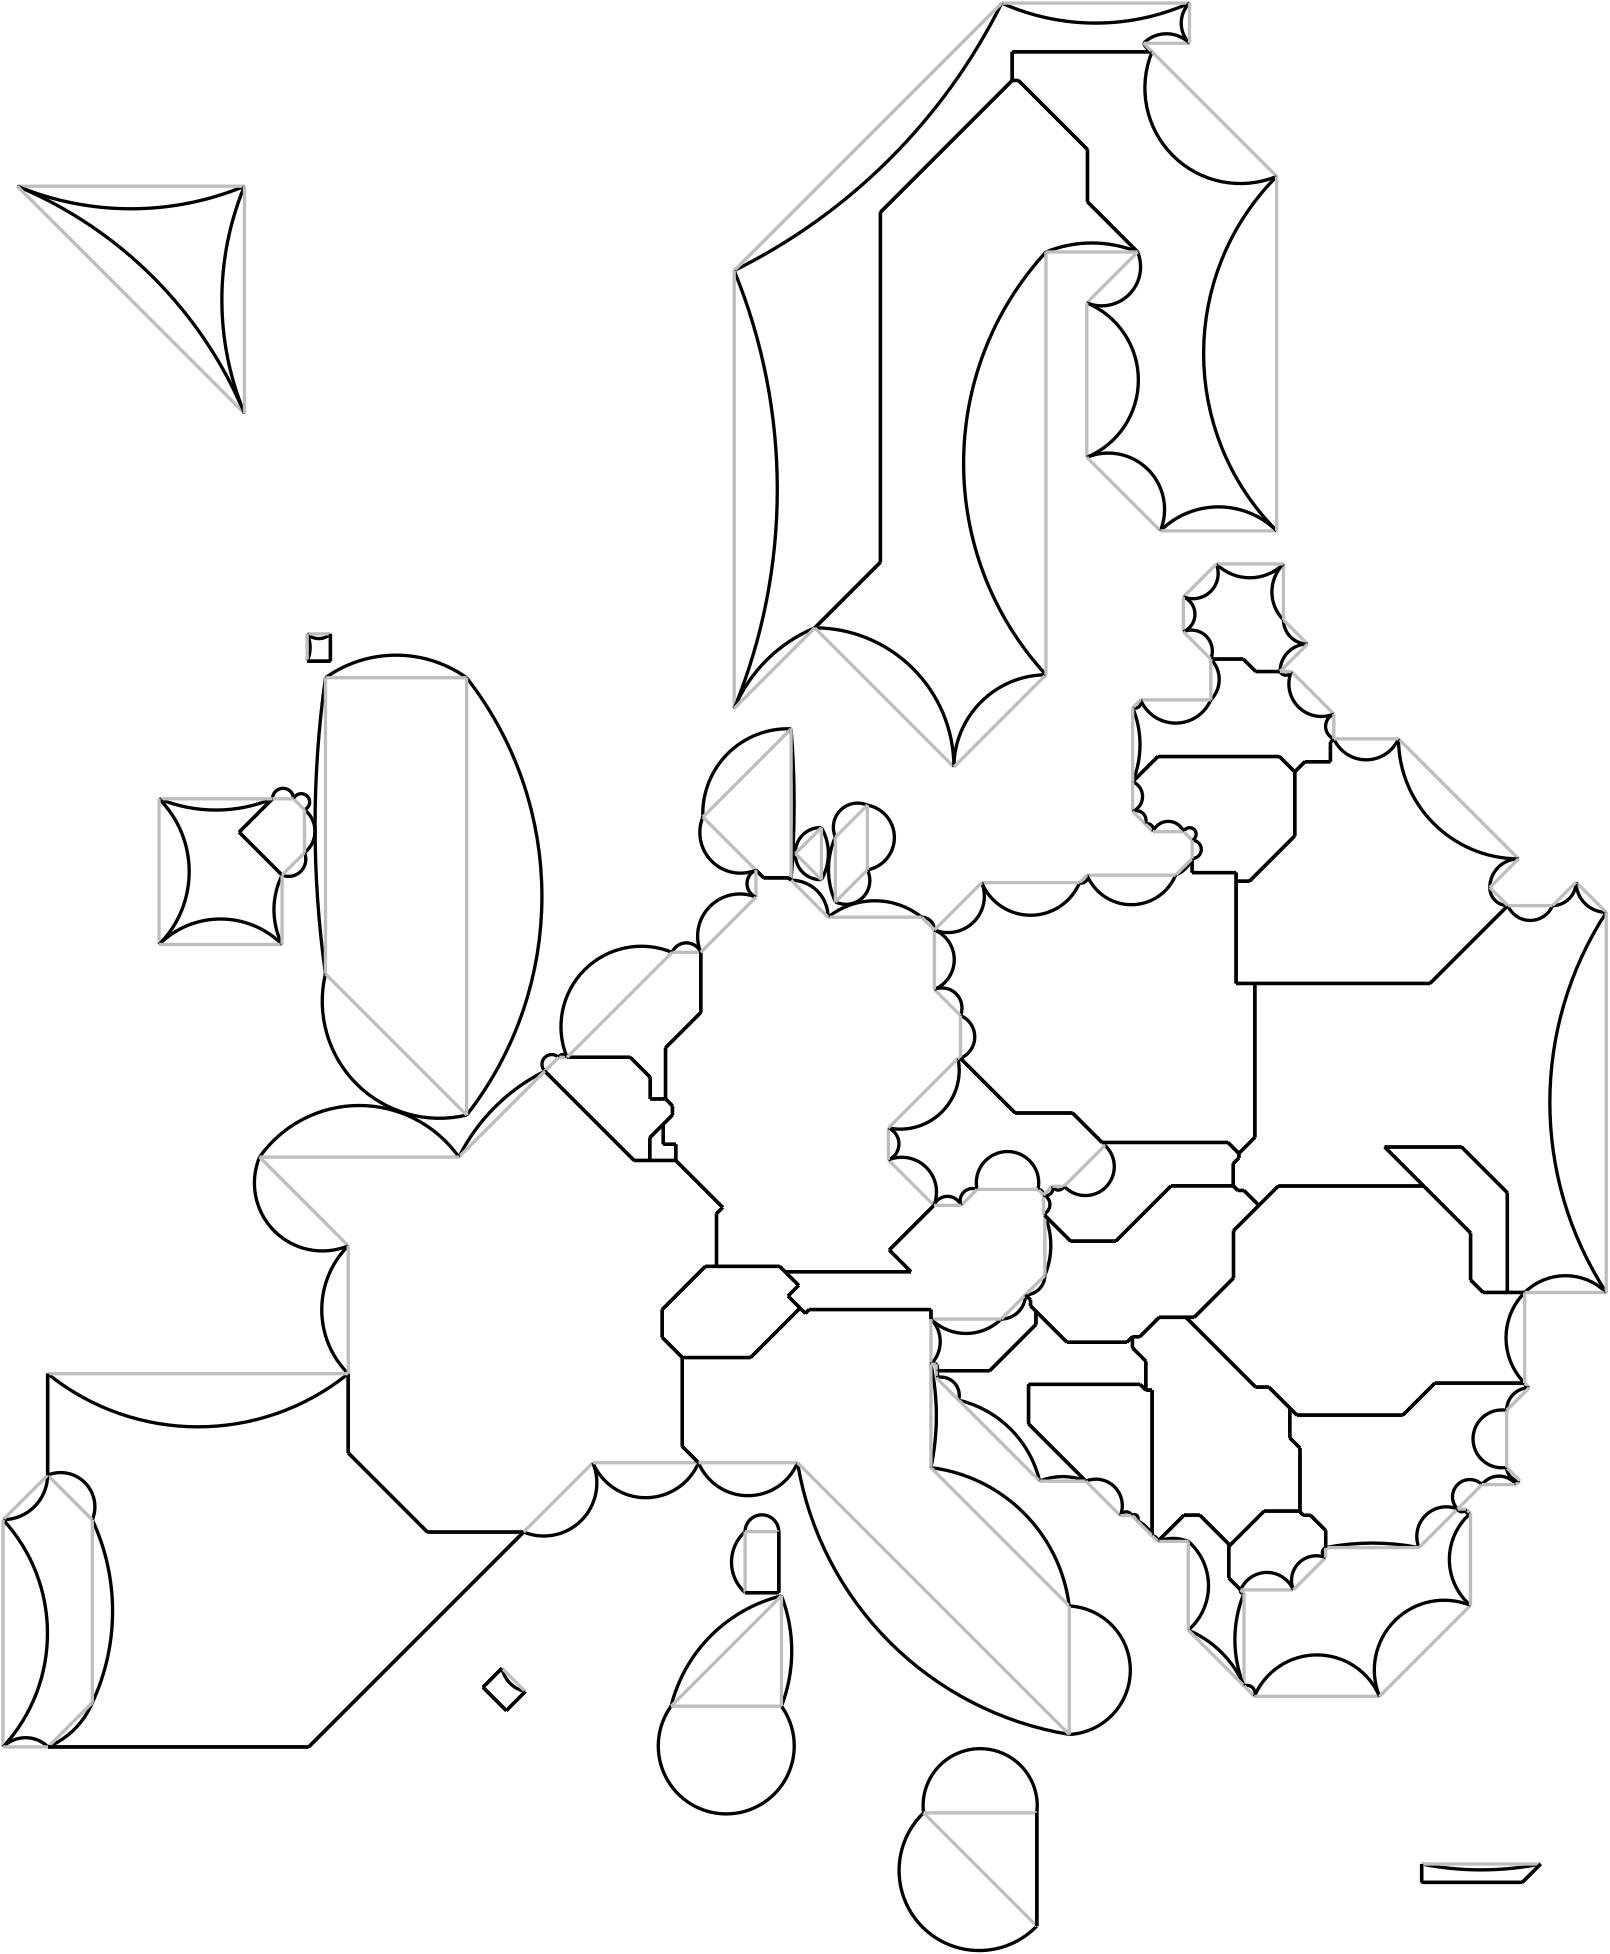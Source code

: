 <?xml version="1.0"?> 
<!DOCTYPE ipe SYSTEM "ipe.dtd"> 
<ipe version="70010" creator="Ipe 7.0.10"> 
<info created="D:20110803231932" modified="D:20110803231932"/> 
<ipestyle name="basic">
<pen name="heavier" value="0.8"/>
<pen name="fat" value="1.2"/>
<pen name="ultrafat" value="2"/>
<color name="red" value="1 0 0"/>
<color name="green" value="0 1 0"/>
<color name="blue" value="0 0 1"/>
<color name="yellow" value="1 1 0"/>
<color name="orange" value="1 0.647 0"/>
<color name="gold" value="1 0.843 0"/>
<color name="purple" value="0.627 0.125 0.941"/>
<color name="gray" value="0.745"/>
<color name="lightblue" value="0.678 0.847 0.902"/>
<color name="lightcyan" value="0.878 1 1"/>
<color name="lightgray" value="0.827"/>
<color name="lightgreen" value="0.565 0.933 0.565"/>
<color name="lightyellow" value="1 1 0.878"/>
<dashstyle name="dashed" value="[4] 0"/>
<dashstyle name="dotted" value="[1 3] 0"/>
<dashstyle name="dash dotted" value="[4 2 1 2] 0"/>
<dashstyle name="dash dot dotted" value="[4 2 1 2 1 2] 0"/>
</ipestyle>
<page>
<layer name="alpha"/>
<layer name="beta"/>
<view layers="beta alpha" active="beta"/>
<path layer="beta" stroke="black" pen="fat">
277.645 106.534 m 
289.784 106.534 l 
</path> 
<path layer="beta" stroke="black" pen="fat">
289.784 106.534 m 
289.784 128.517 l 
</path> 
<path layer="beta" stroke="black" pen="fat">
382.664 -13.494 m 
382.664 27.263 l 
</path> 
<path layer="beta" stroke="black" pen="fat">
26.5584 148.834 m 
12.3364 0 0 -12.3364 31.2466 137.423 42.6579 132.736 a 
</path> 
<path layer="alpha" stroke="gray" pen="fat">
26.5584 148.834 m 
42.6579 132.736 l 
</path> 
<path layer="beta" stroke="black" pen="fat">
42.6579 66.9652 m 
29.6623 0 0 -29.6623 15.2812 78.383 26.7019 51.0075 a 
</path> 
<path layer="alpha" stroke="gray" pen="fat">
42.6579 66.9652 m 
26.7019 51.0075 l 
</path> 
<path layer="beta" stroke="black" pen="fat">
42.6579 132.736 m 
77.853 0 0 -77.853 -27.9088 99.8505 42.6579 66.9652 a 
</path> 
<path layer="alpha" stroke="gray" pen="fat">
42.6579 132.736 m 
42.6579 66.9652 l 
</path> 
<path layer="beta" stroke="black" pen="fat">
95.4987 380.32 m 
110.964 364.855 l 
</path> 
<path layer="beta" stroke="black" pen="fat">
107.502 392.325 m 
95.4987 380.32 l 
</path> 
<path layer="beta" stroke="black" pen="fat">
110.964 364.855 m 
95.4987 380.32 l 
</path> 
<path layer="beta" stroke="black" pen="fat">
95.4987 380.32 m 
107.502 392.325 l 
</path> 
<path layer="beta" stroke="black" pen="fat">
115.097 392.325 m 
-3.01933 0 0 3.01933 117.886 391.168 119.042 388.379 a 
</path> 
<path layer="alpha" stroke="gray" pen="fat">
115.097 392.325 m 
119.042 388.379 l 
</path> 
<path layer="beta" stroke="black" pen="fat">
107.502 392.325 m 
3.79755 0 0 -3.79755 111.3 392.306 115.097 392.325 a 
</path> 
<path layer="alpha" stroke="gray" pen="fat">
107.502 392.325 m 
115.097 392.325 l 
</path> 
<path layer="beta" stroke="black" pen="fat">
119.042 372.935 m 
6.18438 0 0 -6.18438 113.328 370.569 110.964 364.855 a 
</path> 
<path layer="alpha" stroke="gray" pen="fat">
119.042 372.935 m 
110.964 364.855 l 
</path> 
<path layer="beta" stroke="black" pen="fat">
119.042 388.379 m 
9.7799 0 0 -9.7799 113.041 380.657 119.042 372.935 a 
</path> 
<path layer="alpha" stroke="gray" pen="fat">
119.042 388.379 m 
119.042 372.935 l 
</path> 
<path layer="beta" stroke="black" pen="fat">
128.374 441.872 m 
120.001 441.872 l 
</path> 
<path layer="beta" stroke="black" pen="fat">
128.374 451.708 m 
128.374 441.872 l 
</path> 
<path layer="beta" stroke="black" pen="fat">
126.584 435.905 m 
43.7946 0 0 -43.7946 151.999 400.239 177.414 435.905 a 
</path> 
<path layer="alpha" stroke="gray" pen="fat">
126.584 435.905 m 
177.414 435.905 l 
</path> 
<path layer="beta" stroke="black" pen="fat">
126.584 329.296 m 
381.633 0 0 -381.633 504.476 382.601 126.584 435.905 a 
</path> 
<path layer="alpha" stroke="gray" pen="fat">
126.584 329.296 m 
126.584 435.905 l 
</path> 
<path layer="beta" stroke="black" pen="fat">
177.414 278.466 m 
42.1817 0 0 -42.1817 167.61 319.492 126.584 329.296 a 
</path> 
<path layer="alpha" stroke="gray" pen="fat">
177.414 278.466 m 
126.584 329.296 l 
</path> 
<path layer="beta" stroke="black" pen="fat">
177.414 435.905 m 
127.89 0 0 -127.89 76.6223 357.185 177.414 278.466 a 
</path> 
<path layer="alpha" stroke="gray" pen="fat">
177.414 435.905 m 
177.414 278.466 l 
</path> 
<path layer="beta" stroke="black" pen="fat">
163.268 128.355 m 
197.9 128.355 l 
</path> 
<path layer="beta" stroke="black" pen="fat">
134.79 156.839 m 
163.268 128.355 l 
</path> 
<path layer="beta" stroke="black" pen="fat">
134.79 185.363 m 
134.79 156.839 l 
</path> 
<path layer="beta" stroke="black" pen="fat">
26.5584 148.834 m 
26.5584 185.363 l 
</path> 
<path layer="beta" stroke="black" pen="fat">
120.552 51.0075 m 
26.7019 51.0075 l 
</path> 
<path layer="beta" stroke="black" pen="fat">
197.9 128.355 m 
120.552 51.0075 l 
</path> 
<path layer="beta" stroke="black" pen="fat">
183.273 72.4775 m 
190.128 79.3321 l 
</path> 
<path layer="beta" stroke="black" pen="fat">
191.68 64.0711 m 
183.273 72.4775 l 
</path> 
<path layer="beta" stroke="black" pen="fat">
198.535 70.925 m 
191.68 64.0711 l 
</path> 
<path layer="beta" stroke="black" pen="fat">
249.007 284.28 m 
251.51 281.777 l 
</path> 
<path layer="beta" stroke="black" pen="fat">
251.51 278.499 m 
248.215 275.205 l 
</path> 
<path layer="beta" stroke="black" pen="fat">
251.51 281.777 m 
251.51 278.499 l 
</path> 
<path layer="beta" stroke="black" pen="fat">
243.515 284.28 m 
249.007 284.28 l 
</path> 
<path layer="beta" stroke="black" pen="fat">
243.515 292.06 m 
243.515 284.28 l 
</path> 
<path layer="beta" stroke="black" pen="fat">
236.332 299.242 m 
243.515 292.06 l 
</path> 
<path layer="beta" stroke="black" pen="fat">
213.559 299.242 m 
236.332 299.242 l 
</path> 
<path layer="beta" stroke="black" pen="fat">
210.51 299.242 m 
1.65154 0 0 -1.65154 212.034 298.607 213.559 299.242 a 
</path> 
<path layer="alpha" stroke="gray" pen="fat">
210.51 299.242 m 
213.559 299.242 l 
</path> 
<path layer="beta" stroke="black" pen="fat">
205.544 294.274 m 
3.51267 0 0 -3.51267 208.043 296.742 210.51 299.242 a 
</path> 
<path layer="alpha" stroke="gray" pen="fat">
205.544 294.274 m 
210.51 299.242 l 
</path> 
<path layer="beta" stroke="black" pen="fat">
237.701 262.116 m 
205.544 294.274 l 
</path> 
<path layer="beta" stroke="black" pen="fat">
243.339 262.116 m 
237.701 262.116 l 
</path> 
<path layer="beta" stroke="black" pen="fat">
243.339 270.329 m 
243.339 262.116 l 
</path> 
<path layer="beta" stroke="black" pen="fat">
248.215 275.205 m 
243.339 270.329 l 
</path> 
<path layer="beta" stroke="black" pen="fat">
243.339 262.116 m 
243.339 270.329 l 
</path> 
<path layer="beta" stroke="black" pen="fat">
243.339 270.329 m 
248.215 275.205 l 
</path> 
<path layer="beta" stroke="black" pen="fat">
248.215 267.967 m 
252.699 267.967 l 
</path> 
<path layer="beta" stroke="black" pen="fat">
248.215 275.205 m 
248.215 267.967 l 
</path> 
<path layer="beta" stroke="black" pen="fat">
252.699 267.967 m 
252.699 262.116 l 
</path> 
<path layer="beta" stroke="black" pen="fat">
252.699 262.116 m 
243.339 262.116 l 
</path> 
<path layer="beta" stroke="black" pen="fat">
249.007 284.28 m 
243.515 284.28 l 
</path> 
<path layer="beta" stroke="black" pen="fat">
243.515 284.28 m 
243.515 292.06 l 
</path> 
<path layer="beta" stroke="black" pen="fat">
243.515 292.06 m 
236.332 299.242 l 
</path> 
<path layer="beta" stroke="black" pen="fat">
236.332 299.242 m 
213.559 299.242 l 
</path> 
<path layer="beta" stroke="black" pen="fat">
251.377 337.051 m 
5.59765 0 0 -5.59765 256.534 334.874 261.691 337.051 a 
</path> 
<path layer="alpha" stroke="gray" pen="fat">
251.377 337.051 m 
261.691 337.051 l 
</path> 
<path layer="beta" stroke="black" pen="fat">
213.559 299.242 m 
28.9565 0 0 -28.9565 240.326 310.286 251.377 337.051 a 
</path> 
<path layer="alpha" stroke="gray" pen="fat">
213.559 299.242 m 
251.377 337.051 l 
</path> 
<path layer="beta" stroke="black" pen="fat">
249.007 302.705 m 
249.007 284.28 l 
</path> 
<path layer="beta" stroke="black" pen="fat">
261.691 315.389 m 
249.007 302.705 l 
</path> 
<path layer="beta" stroke="black" pen="fat">
261.691 337.051 m 
261.691 315.389 l 
</path> 
<path layer="beta" stroke="black" pen="fat">
197.9 128.355 m 
163.268 128.355 l 
</path> 
<path layer="beta" stroke="black" pen="fat">
163.268 128.355 m 
134.79 156.839 l 
</path> 
<path layer="beta" stroke="black" pen="fat">
134.79 156.839 m 
134.79 185.363 l 
</path> 
<path layer="beta" stroke="black" pen="fat">
205.544 294.274 m 
237.701 262.116 l 
</path> 
<path layer="beta" stroke="black" pen="fat">
237.701 262.116 m 
243.339 262.116 l 
</path> 
<path layer="beta" stroke="black" pen="fat">
243.339 262.116 m 
252.699 262.116 l 
</path> 
<path layer="beta" stroke="black" pen="fat">
252.699 262.116 m 
269.591 245.224 l 
</path> 
<path layer="beta" stroke="black" pen="fat">
267.361 242.992 m 
267.361 223.981 l 
</path> 
<path layer="beta" stroke="black" pen="fat">
269.591 245.224 m 
267.361 242.992 l 
</path> 
<path layer="beta" stroke="black" pen="fat">
174.619 263.349 m 
68.9514 0 0 -68.9514 236.32 232.572 205.544 294.274 a 
</path> 
<path layer="alpha" stroke="gray" pen="fat">
174.619 263.349 m 
205.544 294.274 l 
</path> 
<path layer="beta" stroke="black" pen="fat">
102.859 263.349 m 
43.9531 0 0 -43.9531 138.739 237.962 174.619 263.349 a 
</path> 
<path layer="alpha" stroke="gray" pen="fat">
102.859 263.349 m 
174.619 263.349 l 
</path> 
<path layer="beta" stroke="black" pen="fat">
134.79 231.395 m 
24.4643 0 0 -24.4643 125.473 254.016 102.859 263.349 a 
</path> 
<path layer="alpha" stroke="gray" pen="fat">
134.79 231.395 m 
102.859 263.349 l 
</path> 
<path layer="beta" stroke="black" pen="fat">
134.79 185.363 m 
32.5532 0 0 -32.5532 157.811 208.379 134.79 231.395 a 
</path> 
<path layer="alpha" stroke="gray" pen="fat">
134.79 185.363 m 
134.79 231.395 l 
</path> 
<path layer="beta" stroke="black" pen="fat">
222.854 153.31 m 
19.1264 0 0 -19.1264 205.159 146.05 197.9 128.355 a 
</path> 
<path layer="alpha" stroke="gray" pen="fat">
222.854 153.31 m 
197.9 128.355 l 
</path> 
<path layer="beta" stroke="black" pen="fat">
260.887 153.31 m 
20.6538 0 0 -20.6538 241.871 161.369 222.854 153.31 a 
</path> 
<path layer="alpha" stroke="gray" pen="fat">
260.887 153.31 m 
222.854 153.31 l 
</path> 
<path layer="beta" stroke="black" pen="fat">
255.055 159.136 m 
260.887 153.31 l 
</path> 
<path layer="beta" stroke="black" pen="fat">
255.055 191.184 m 
255.055 159.136 l 
</path> 
<path layer="beta" stroke="black" pen="fat">
247.822 198.416 m 
255.055 191.184 l 
</path> 
<path layer="beta" stroke="black" pen="fat">
247.822 208.469 m 
247.822 198.416 l 
</path> 
<path layer="beta" stroke="black" pen="fat">
263.336 223.981 m 
247.822 208.469 l 
</path> 
<path layer="beta" stroke="black" pen="fat">
267.361 223.981 m 
263.336 223.981 l 
</path> 
<path layer="beta" stroke="black" pen="fat">
277.645 128.517 m 
6.06987 0 0 -6.06987 283.715 128.479 289.784 128.517 a 
</path> 
<path layer="alpha" stroke="gray" pen="fat">
277.645 128.517 m 
289.784 128.517 l 
</path> 
<path layer="beta" stroke="black" pen="fat">
277.645 106.534 m 
14.7904 0 0 -14.7904 287.541 117.526 277.645 128.517 a 
</path> 
<path layer="alpha" stroke="gray" pen="fat">
277.645 106.534 m 
277.645 128.517 l 
</path> 
<path layer="beta" stroke="black" pen="fat">
289.784 106.534 m 
277.645 106.534 l 
</path> 
<path layer="beta" stroke="black" pen="fat">
289.784 128.517 m 
289.784 106.534 l 
</path> 
<path layer="beta" stroke="black" pen="fat">
251.004 65.6552 m 
54.4362 0 0 -54.4362 303.84 52.555 290.74 105.391 a 
</path> 
<path layer="alpha" stroke="gray" pen="fat">
251.004 65.6552 m 
290.74 105.391 l 
</path> 
<path layer="beta" stroke="black" pen="fat">
290.74 65.6552 m 
-24.476 0 0 24.476 270.872 51.3606 251.004 65.6552 a 
</path> 
<path layer="alpha" stroke="gray" pen="fat">
290.74 65.6552 m 
251.004 65.6552 l 
</path> 
<path layer="beta" stroke="black" pen="fat">
290.74 105.391 m 
55.1393 0 0 -55.1393 239.305 85.5233 290.74 65.6552 a 
</path> 
<path layer="alpha" stroke="gray" pen="fat">
290.74 105.391 m 
290.74 65.6552 l 
</path> 
<path layer="beta" stroke="black" pen="fat">
262.447 385.753 m 
30.5878 0 0 -30.5878 293.011 386.949 294.207 417.513 a 
</path> 
<path layer="alpha" stroke="gray" pen="fat">
262.447 385.753 m 
294.207 417.513 l 
</path> 
<path layer="beta" stroke="black" pen="fat">
281.557 366.642 m 
14.6577 0 0 -14.6577 276.017 380.213 262.447 385.753 a 
</path> 
<path layer="alpha" stroke="gray" pen="fat">
281.557 366.642 m 
262.447 385.753 l 
</path> 
<path layer="beta" stroke="black" pen="fat">
294.207 417.513 m 
338.067 0 0 -338.067 -42.7594 390.262 294.207 363.01 a 
</path> 
<path layer="alpha" stroke="gray" pen="fat">
294.207 417.513 m 
294.207 363.01 l 
</path> 
<path layer="beta" stroke="black" pen="fat">
284.325 363.874 m 
281.557 366.642 l 
</path> 
<path layer="beta" stroke="black" pen="fat">
293.344 363.874 m 
284.325 363.874 l 
</path> 
<path layer="beta" stroke="black" pen="fat">
294.207 363.01 m 
293.344 363.874 l 
</path> 
<path layer="beta" stroke="black" pen="fat">
255.055 191.184 m 
247.822 198.416 l 
</path> 
<path layer="beta" stroke="black" pen="fat">
247.822 198.416 m 
247.822 208.469 l 
</path> 
<path layer="beta" stroke="black" pen="fat">
247.822 208.469 m 
263.336 223.981 l 
</path> 
<path layer="beta" stroke="black" pen="fat">
263.336 223.981 m 
267.361 223.981 l 
</path> 
<path layer="beta" stroke="black" pen="fat">
293.111 213.32 m 
297.45 208.984 l 
</path> 
<path layer="beta" stroke="black" pen="fat">
296.947 217.157 m 
293.111 213.32 l 
</path> 
<path layer="beta" stroke="black" pen="fat">
292.03 222.075 m 
296.947 217.157 l 
</path> 
<path layer="beta" stroke="black" pen="fat">
290.124 223.981 m 
292.03 222.075 l 
</path> 
<path layer="beta" stroke="black" pen="fat">
267.361 223.981 m 
290.124 223.981 l 
</path> 
<path layer="beta" stroke="black" pen="fat">
279.65 191.184 m 
255.055 191.184 l 
</path> 
<path layer="beta" stroke="black" pen="fat">
297.45 208.984 m 
279.65 191.184 l 
</path> 
<path layer="beta" stroke="black" pen="fat">
295.751 372.594 m 
9.05001 0 0 -9.05001 304.795 372.922 305.126 381.966 a 
</path> 
<path layer="alpha" stroke="gray" pen="fat">
295.751 372.594 m 
305.126 381.966 l 
</path> 
<path layer="beta" stroke="black" pen="fat">
305.126 363.219 m 
9.05261 0 0 -9.05261 304.797 372.265 295.751 372.594 a 
</path> 
<path layer="alpha" stroke="gray" pen="fat">
305.126 363.219 m 
295.751 372.594 l 
</path> 
<path layer="beta" stroke="black" pen="fat">
305.126 381.966 m 
18.7417 0 0 -18.7417 288.897 372.592 305.126 363.219 a 
</path> 
<path layer="alpha" stroke="gray" pen="fat">
305.126 381.966 m 
305.126 363.219 l 
</path> 
<path layer="beta" stroke="black" pen="fat">
310.156 378.531 m 
8.73858 0 0 -8.73858 318.155 382.049 321.674 390.048 a 
</path> 
<path layer="alpha" stroke="gray" pen="fat">
310.156 378.531 m 
321.674 390.048 l 
</path> 
<path layer="beta" stroke="black" pen="fat">
310.156 355.224 m 
28.54 0 0 -28.54 336.208 366.878 310.156 378.531 a 
</path> 
<path layer="alpha" stroke="gray" pen="fat">
310.156 355.224 m 
310.156 378.531 l 
</path> 
<path layer="beta" stroke="black" pen="fat">
321.674 366.733 m 
8.58833 0 0 -8.58833 313.982 362.913 310.156 355.224 a 
</path> 
<path layer="alpha" stroke="gray" pen="fat">
321.674 366.733 m 
310.156 355.224 l 
</path> 
<path layer="beta" stroke="black" pen="fat">
321.674 390.048 m 
11.8494 0 0 -11.8494 319.548 378.39 321.674 366.733 a 
</path> 
<path layer="alpha" stroke="gray" pen="fat">
321.674 390.048 m 
321.674 366.733 l 
</path> 
<path layer="beta" stroke="black" pen="fat">
251.51 281.777 m 
249.007 284.28 l 
</path> 
<path layer="beta" stroke="black" pen="fat">
248.215 275.205 m 
251.51 278.499 l 
</path> 
<path layer="beta" stroke="black" pen="fat">
251.51 278.499 m 
251.51 281.777 l 
</path> 
<path layer="beta" stroke="black" pen="fat">
252.699 267.967 m 
248.215 267.967 l 
</path> 
<path layer="beta" stroke="black" pen="fat">
248.215 267.967 m 
248.215 275.205 l 
</path> 
<path layer="beta" stroke="black" pen="fat">
252.699 262.116 m 
252.699 267.967 l 
</path> 
<path layer="beta" stroke="black" pen="fat">
249.007 284.28 m 
249.007 302.705 l 
</path> 
<path layer="beta" stroke="black" pen="fat">
249.007 302.705 m 
261.691 315.389 l 
</path> 
<path layer="beta" stroke="black" pen="fat">
261.691 315.389 m 
261.691 337.051 l 
</path> 
<path layer="beta" stroke="black" pen="fat">
269.591 245.224 m 
252.699 262.116 l 
</path> 
<path layer="beta" stroke="black" pen="fat">
267.361 223.981 m 
267.361 242.992 l 
</path> 
<path layer="beta" stroke="black" pen="fat">
267.361 242.992 m 
269.591 245.224 l 
</path> 
<path layer="beta" stroke="black" pen="fat">
281.557 366.642 m 
284.325 363.874 l 
</path> 
<path layer="beta" stroke="black" pen="fat">
284.325 363.874 m 
293.344 363.874 l 
</path> 
<path layer="beta" stroke="black" pen="fat">
293.344 363.874 m 
294.207 363.01 l 
</path> 
<path layer="beta" stroke="black" pen="fat">
292.03 222.075 m 
290.124 223.981 l 
</path> 
<path layer="beta" stroke="black" pen="fat">
290.124 223.981 m 
267.361 223.981 l 
</path> 
<path layer="beta" stroke="black" pen="fat">
345.802 323.699 m 
7.19463 0 0 -7.19463 348.545 317.047 355.196 314.305 a 
</path> 
<path layer="alpha" stroke="gray" pen="fat">
345.802 323.699 m 
355.196 314.305 l 
</path> 
<path layer="beta" stroke="black" pen="fat">
345.802 345.116 m 
11.5988 0 0 -11.5988 341.347 334.407 345.802 323.699 a 
</path> 
<path layer="alpha" stroke="gray" pen="fat">
345.802 345.116 m 
345.802 323.699 l 
</path> 
<path layer="beta" stroke="black" pen="fat">
355.196 314.305 m 
8.33769 0 0 -8.33769 352.002 306.603 355.196 298.902 a 
</path> 
<path layer="alpha" stroke="gray" pen="fat">
355.196 314.305 m 
355.196 298.902 l 
</path> 
<path layer="beta" stroke="black" pen="fat">
341.211 349.707 m 
4.59704 0 0 -4.59704 341.205 345.11 345.802 345.116 a 
</path> 
<path layer="alpha" stroke="gray" pen="fat">
341.211 349.707 m 
345.802 345.116 l 
</path> 
<path layer="beta" stroke="black" pen="fat">
307.51 349.707 m 
26.9681 0 0 -26.9681 324.361 328.652 341.211 349.707 a 
</path> 
<path layer="alpha" stroke="gray" pen="fat">
307.51 349.707 m 
341.211 349.707 l 
</path> 
<path layer="beta" stroke="black" pen="fat">
294.207 363.01 m 
13.2188 0 0 -13.2188 294.292 349.792 307.51 349.707 a 
</path> 
<path layer="alpha" stroke="gray" pen="fat">
294.207 363.01 m 
307.51 349.707 l 
</path> 
<path layer="beta" stroke="black" pen="fat">
281.557 356.93 m 
5.27025 0 0 -5.27025 283.605 361.786 281.557 366.642 a 
</path> 
<path layer="alpha" stroke="gray" pen="fat">
281.557 356.93 m 
281.557 366.642 l 
</path> 
<path layer="beta" stroke="black" pen="fat">
261.691 337.051 m 
15.2381 0 0 -15.2381 275.793 342.825 281.557 356.93 a 
</path> 
<path layer="alpha" stroke="gray" pen="fat">
261.691 337.051 m 
281.557 356.93 l 
</path> 
<path layer="beta" stroke="black" pen="fat">
337.361 222.075 m 
292.03 222.075 l 
</path> 
<path layer="beta" stroke="black" pen="fat">
329.557 229.879 m 
337.361 222.075 l 
</path> 
<path layer="beta" stroke="black" pen="fat">
345.614 245.951 m 
329.557 229.879 l 
</path> 
<path layer="beta" stroke="black" pen="fat">
329.235 262.33 m 
12.5382 0 0 -12.5382 334.028 250.744 345.614 245.951 a 
</path> 
<path layer="alpha" stroke="gray" pen="fat">
329.235 262.33 m 
345.614 245.951 l 
</path> 
<path layer="beta" stroke="black" pen="fat">
329.235 273.824 m 
6.23534 0 0 -6.23534 326.816 268.077 329.235 262.33 a 
</path> 
<path layer="alpha" stroke="gray" pen="fat">
329.235 273.824 m 
329.235 262.33 l 
</path> 
<path layer="beta" stroke="black" pen="fat">
354.313 298.902 m 
21.2605 0 0 -21.2605 333.481 294.656 329.235 273.824 a 
</path> 
<path layer="alpha" stroke="gray" pen="fat">
354.313 298.902 m 
329.235 273.824 l 
</path> 
<path layer="beta" stroke="black" pen="fat">
355.196 298.902 m 
0.479426 0 0 -0.479426 354.755 299.088 354.313 298.902 a 
</path> 
<path layer="alpha" stroke="gray" pen="fat">
355.196 298.902 m 
354.313 298.902 l 
</path> 
<path layer="beta" stroke="black" pen="fat">
380.404 209.791 m 
382.347 207.846 l 
</path> 
<path layer="beta" stroke="black" pen="fat">
380.404 211.938 m 
380.404 209.791 l 
</path> 
<path layer="beta" stroke="black" pen="fat">
378.584 213.757 m 
380.404 211.938 l 
</path> 
<path layer="beta" stroke="black" pen="fat">
365.734 186.457 m 
346.457 186.457 l 
</path> 
<path layer="beta" stroke="black" pen="fat">
382.347 203.072 m 
365.734 186.457 l 
</path> 
<path layer="beta" stroke="black" pen="fat">
382.347 207.846 m 
382.347 203.072 l 
</path> 
<path layer="beta" stroke="black" pen="fat">
341.898 27.263 m 
-20.5436 0 0 20.5436 362.281 29.8289 382.664 27.263 a 
</path> 
<path layer="alpha" stroke="gray" pen="fat">
341.898 27.263 m 
382.664 27.263 l 
</path> 
<path layer="beta" stroke="black" pen="fat">
382.664 -13.494 m 
-28.8272 0 0 28.8272 361.916 6.51972 341.898 27.263 a 
</path> 
<path layer="alpha" stroke="gray" pen="fat">
382.664 -13.494 m 
341.898 27.263 l 
</path> 
<path layer="beta" stroke="black" pen="fat">
382.664 27.263 m 
382.664 -13.494 l 
</path> 
<path layer="beta" stroke="black" pen="fat">
297.45 208.984 m 
293.111 213.32 l 
</path> 
<path layer="beta" stroke="black" pen="fat">
293.111 213.32 m 
296.947 217.157 l 
</path> 
<path layer="beta" stroke="black" pen="fat">
296.947 217.157 m 
292.03 222.075 l 
</path> 
<path layer="beta" stroke="black" pen="fat">
292.03 222.075 m 
337.361 222.075 l 
</path> 
<path layer="beta" stroke="black" pen="fat">
337.361 222.075 m 
329.557 229.879 l 
</path> 
<path layer="beta" stroke="black" pen="fat">
329.557 229.879 m 
345.614 245.951 l 
</path> 
<path layer="beta" stroke="black" pen="fat">
378.584 213.757 m 
8.76385 0 0 -8.76385 369.82 213.798 369.862 205.034 a 
</path> 
<path layer="alpha" stroke="gray" pen="fat">
378.584 213.757 m 
369.862 205.034 l 
</path> 
<path layer="beta" stroke="black" pen="fat">
369.862 205.034 m 
18.0143 0 0 -18.0143 357.206 217.853 344.55 205.034 a 
</path> 
<path layer="alpha" stroke="gray" pen="fat">
369.862 205.034 m 
344.55 205.034 l 
</path> 
<path layer="beta" stroke="black" pen="fat">
385.099 242.804 m 
0.359383 0 0 -0.359383 385.233 242.471 385.566 242.335 a 
</path> 
<path layer="alpha" stroke="gray" pen="fat">
385.099 242.804 m 
385.566 242.335 l 
</path> 
<path layer="beta" stroke="black" pen="fat">
385.099 249.704 m 
3.73914 0 0 -3.73914 383.657 246.254 385.099 242.804 a 
</path> 
<path layer="alpha" stroke="gray" pen="fat">
385.099 249.704 m 
385.099 242.804 l 
</path> 
<path layer="beta" stroke="black" pen="fat">
383.099 251.702 m 
2.00823 0 0 -2.00823 383.091 249.694 385.099 249.704 a 
</path> 
<path layer="alpha" stroke="gray" pen="fat">
383.099 251.702 m 
385.099 249.704 l 
</path> 
<path layer="beta" stroke="black" pen="fat">
361.152 251.702 m 
-11.2335 0 0 11.2335 372.126 254.107 383.099 251.702 a 
</path> 
<path layer="alpha" stroke="gray" pen="fat">
361.152 251.702 m 
383.099 251.702 l 
</path> 
<path layer="beta" stroke="black" pen="fat">
355.402 245.951 m 
4.41595 0 0 -4.41595 359.495 247.609 361.152 251.702 a 
</path> 
<path layer="alpha" stroke="gray" pen="fat">
355.402 245.951 m 
361.152 251.702 l 
</path> 
<path layer="beta" stroke="black" pen="fat">
345.614 245.951 m 
5.30758 0 0 -5.30758 350.508 243.898 355.402 245.951 a 
</path> 
<path layer="alpha" stroke="gray" pen="fat">
345.614 245.951 m 
355.402 245.951 l 
</path> 
<path layer="beta" stroke="black" pen="fat">
299.342 207.092 m 
297.45 208.984 l 
</path> 
<path layer="beta" stroke="black" pen="fat">
300.702 208.452 m 
299.342 207.092 l 
</path> 
<path layer="beta" stroke="black" pen="fat">
344.55 208.452 m 
300.702 208.452 l 
</path> 
<path layer="beta" stroke="black" pen="fat">
344.55 205.034 m 
344.55 208.452 l 
</path> 
<path layer="beta" stroke="black" pen="fat">
385.566 220.74 m 
6.9979 0 0 -6.9979 378.568 220.755 378.584 213.757 a 
</path> 
<path layer="alpha" stroke="gray" pen="fat">
385.566 220.74 m 
378.584 213.757 l 
</path> 
<path layer="beta" stroke="black" pen="fat">
385.566 242.335 m 
28.2754 0 0 -28.2754 359.434 231.537 385.566 220.74 a 
</path> 
<path layer="alpha" stroke="gray" pen="fat">
385.566 242.335 m 
385.566 220.74 l 
</path> 
<path layer="beta" stroke="black" pen="fat">
260.887 153.31 m 
255.055 159.136 l 
</path> 
<path layer="beta" stroke="black" pen="fat">
255.055 159.136 m 
255.055 191.184 l 
</path> 
<path layer="beta" stroke="black" pen="fat">
255.055 191.184 m 
279.65 191.184 l 
</path> 
<path layer="beta" stroke="black" pen="fat">
279.65 191.184 m 
297.45 208.984 l 
</path> 
<path layer="beta" stroke="black" pen="fat">
344.55 205.034 m 
11.5282 0 0 -11.5282 336.375 196.906 344.55 188.777 a 
</path> 
<path layer="alpha" stroke="gray" pen="fat">
344.55 205.034 m 
344.55 188.777 l 
</path> 
<path layer="beta" stroke="black" pen="fat">
297.45 208.984 m 
299.342 207.092 l 
</path> 
<path layer="beta" stroke="black" pen="fat">
299.342 207.092 m 
300.702 208.452 l 
</path> 
<path layer="beta" stroke="black" pen="fat">
300.702 208.452 m 
344.55 208.452 l 
</path> 
<path layer="beta" stroke="black" pen="fat">
344.55 208.452 m 
344.55 205.034 l 
</path> 
<path layer="beta" stroke="black" pen="fat">
344.55 151.542 m 
57.2941 0 0 -57.2941 337.491 94.6848 394.351 101.728 a 
</path> 
<path layer="alpha" stroke="gray" pen="fat">
344.55 151.542 m 
394.351 101.728 l 
</path> 
<path layer="beta" stroke="black" pen="fat">
344.55 188.777 m 
89.435 0 0 -89.435 257.074 170.16 344.55 151.542 a 
</path> 
<path layer="alpha" stroke="gray" pen="fat">
344.55 188.777 m 
344.55 151.542 l 
</path> 
<path layer="beta" stroke="black" pen="fat">
296.518 153.31 m 
19.3073 0 0 -19.3073 278.703 160.752 260.887 153.31 a 
</path> 
<path layer="alpha" stroke="gray" pen="fat">
296.518 153.31 m 
260.887 153.31 l 
</path> 
<path layer="beta" stroke="black" pen="fat">
394.351 55.4901 m 
118.836 0 0 -118.836 413.757 172.731 296.518 153.31 a 
</path> 
<path layer="alpha" stroke="gray" pen="fat">
394.351 55.4901 m 
296.518 153.31 l 
</path> 
<path layer="beta" stroke="black" pen="fat">
394.351 101.728 m 
23.148 0 0 -23.148 393.191 78.609 394.351 55.4901 a 
</path> 
<path layer="alpha" stroke="gray" pen="fat">
394.351 101.728 m 
394.351 55.4901 l 
</path> 
<path layer="beta" stroke="black" pen="fat">
406.136 268.616 m 
1.96539 0 0 -1.96539 405.382 266.801 407.197 267.555 a 
</path> 
<path layer="alpha" stroke="gray" pen="fat">
406.136 268.616 m 
407.197 267.555 l 
</path> 
<path layer="beta" stroke="black" pen="fat">
388.256 252.86 m 
2.4216 0 0 -2.4216 386.014 251.946 385.099 249.704 a 
</path> 
<path layer="alpha" stroke="gray" pen="fat">
388.256 252.86 m 
385.099 249.704 l 
</path> 
<path layer="beta" stroke="black" pen="fat">
392.497 252.86 m 
2.29912 0 0 -2.29912 390.377 253.748 388.256 252.86 a 
</path> 
<path layer="alpha" stroke="gray" pen="fat">
392.497 252.86 m 
388.256 252.86 l 
</path> 
<path layer="beta" stroke="black" pen="fat">
407.197 267.555 m 
-10.4023 0 0 10.4023 400.163 259.892 392.497 252.86 a 
</path> 
<path layer="alpha" stroke="gray" pen="fat">
407.197 267.555 m 
392.497 252.86 l 
</path> 
<path layer="beta" stroke="black" pen="fat">
395.541 279.211 m 
406.136 268.616 l 
</path> 
<path layer="beta" stroke="black" pen="fat">
374.887 279.211 m 
395.541 279.211 l 
</path> 
<path layer="beta" stroke="black" pen="fat">
355.196 298.902 m 
374.887 279.211 l 
</path> 
<path layer="beta" stroke="black" pen="fat">
400.913 607.227 m 
418.973 589.165 l 
</path> 
<path layer="beta" stroke="black" pen="fat">
400.913 626.071 m 
400.913 607.227 l 
</path> 
<path layer="beta" stroke="black" pen="fat">
376.054 650.922 m 
400.913 626.071 l 
</path> 
<path layer="beta" stroke="black" pen="fat">
373.807 650.922 m 
376.054 650.922 l 
</path> 
<path layer="beta" stroke="black" pen="fat">
326.374 603.491 m 
373.807 650.922 l 
</path> 
<path layer="beta" stroke="black" pen="fat">
326.374 477.507 m 
326.374 603.491 l 
</path> 
<path layer="beta" stroke="black" pen="fat">
302.737 453.869 m 
326.374 477.507 l 
</path> 
<path layer="beta" stroke="black" pen="fat">
346.457 186.457 m 
365.734 186.457 l 
</path> 
<path layer="beta" stroke="black" pen="fat">
365.734 186.457 m 
382.347 203.072 l 
</path> 
<path layer="beta" stroke="black" pen="fat">
382.347 203.072 m 
382.347 207.846 l 
</path> 
<path layer="beta" stroke="black" pen="fat">
417.105 194.677 m 
421.896 189.886 l 
</path> 
<path layer="beta" stroke="black" pen="fat">
417.105 198.667 m 
417.105 194.677 l 
</path> 
<path layer="beta" stroke="black" pen="fat">
421.896 189.886 m 
421.896 179.481 l 
</path> 
<path layer="beta" stroke="black" pen="fat">
415.111 196.675 m 
417.105 198.667 l 
</path> 
<path layer="beta" stroke="black" pen="fat">
393.519 196.675 m 
415.111 196.675 l 
</path> 
<path layer="beta" stroke="black" pen="fat">
382.347 207.846 m 
393.519 196.675 l 
</path> 
<path layer="beta" stroke="black" pen="fat">
379.692 167.309 m 
400.316 146.689 l 
</path> 
<path layer="beta" stroke="black" pen="fat">
379.692 181.505 m 
379.692 167.309 l 
</path> 
<path layer="beta" stroke="black" pen="fat">
419.872 181.505 m 
379.692 181.505 l 
</path> 
<path layer="beta" stroke="black" pen="fat">
421.896 179.481 m 
419.872 181.505 l 
</path> 
<path layer="beta" stroke="black" pen="fat">
400.316 146.689 m 
379.692 167.309 l 
</path> 
<path layer="beta" stroke="black" pen="fat">
379.692 167.309 m 
379.692 181.505 l 
</path> 
<path layer="beta" stroke="black" pen="fat">
379.692 181.505 m 
419.872 181.505 l 
</path> 
<path layer="beta" stroke="black" pen="fat">
419.872 181.505 m 
421.896 179.481 l 
</path> 
<path layer="beta" stroke="black" pen="fat">
421.896 179.481 m 
424.172 179.481 l 
</path> 
<path layer="beta" stroke="black" pen="fat">
424.172 179.481 m 
424.172 127.015 l 
</path> 
<path layer="beta" stroke="black" pen="fat">
373.807 650.922 m 
326.374 603.491 l 
</path> 
<path layer="beta" stroke="black" pen="fat">
326.374 603.491 m 
326.374 477.507 l 
</path> 
<path layer="beta" stroke="black" pen="fat">
326.374 477.507 m 
302.737 453.869 l 
</path> 
<path layer="beta" stroke="black" pen="fat">
373.807 661.255 m 
373.807 650.922 l 
</path> 
<path layer="beta" stroke="black" pen="fat">
424.159 661.255 m 
373.807 661.255 l 
</path> 
<path layer="beta" stroke="black" pen="fat">
451.471 268.616 m 
455.41 264.677 l 
</path> 
<path layer="beta" stroke="black" pen="fat">
406.136 268.616 m 
451.471 268.616 l 
</path> 
<path layer="beta" stroke="black" pen="fat">
394.821 233.084 m 
385.566 242.335 l 
</path> 
<path layer="beta" stroke="black" pen="fat">
411.09 233.084 m 
394.821 233.084 l 
</path> 
<path layer="beta" stroke="black" pen="fat">
430.996 252.975 m 
411.09 233.084 l 
</path> 
<path layer="beta" stroke="black" pen="fat">
453.402 252.975 m 
430.996 252.975 l 
</path> 
<path layer="beta" stroke="black" pen="fat">
453.402 261.045 m 
453.402 252.975 l 
</path> 
<path layer="beta" stroke="black" pen="fat">
455.41 263.05 m 
453.402 261.045 l 
</path> 
<path layer="beta" stroke="black" pen="fat">
455.41 264.677 m 
455.41 263.05 l 
</path> 
<path layer="beta" stroke="black" pen="fat">
451.771 111.811 m 
456.044 107.539 l 
</path> 
<path layer="beta" stroke="black" pen="fat">
451.771 123.171 m 
451.771 111.811 l 
</path> 
<path layer="beta" stroke="black" pen="fat">
451.771 124.016 m 
451.771 123.171 l 
</path> 
<path layer="beta" stroke="black" pen="fat">
441.346 134.439 m 
451.771 124.016 l 
</path> 
<path layer="beta" stroke="black" pen="fat">
435.656 134.439 m 
441.346 134.439 l 
</path> 
<path layer="beta" stroke="black" pen="fat">
426.205 124.982 m 
435.656 134.439 l 
</path> 
<path layer="beta" stroke="black" pen="fat">
406.136 268.616 m 
395.541 279.211 l 
</path> 
<path layer="beta" stroke="black" pen="fat">
395.541 279.211 m 
374.887 279.211 l 
</path> 
<path layer="beta" stroke="black" pen="fat">
374.887 279.211 m 
355.196 298.902 l 
</path> 
<path layer="beta" stroke="black" pen="fat">
455.41 264.677 m 
451.471 268.616 l 
</path> 
<path layer="beta" stroke="black" pen="fat">
451.471 268.616 m 
406.136 268.616 l 
</path> 
<path layer="beta" stroke="black" pen="fat">
454.416 325.836 m 
461.156 325.836 l 
</path> 
<path layer="beta" stroke="black" pen="fat">
454.416 362.672 m 
454.416 325.836 l 
</path> 
<path layer="beta" stroke="black" pen="fat">
454.416 365.75 m 
454.416 362.672 l 
</path> 
<path layer="beta" stroke="black" pen="fat">
438.606 365.75 m 
454.416 365.75 l 
</path> 
<path layer="beta" stroke="black" pen="fat">
438.606 370.811 m 
438.606 365.75 l 
</path> 
<path layer="beta" stroke="black" pen="fat">
461.156 270.419 m 
455.41 264.677 l 
</path> 
<path layer="beta" stroke="black" pen="fat">
461.156 325.836 m 
461.156 270.419 l 
</path> 
<path layer="beta" stroke="black" pen="fat">
382.347 207.846 m 
380.404 209.791 l 
</path> 
<path layer="beta" stroke="black" pen="fat">
380.404 209.791 m 
380.404 211.938 l 
</path> 
<path layer="beta" stroke="black" pen="fat">
380.404 211.938 m 
378.584 213.757 l 
</path> 
<path layer="beta" stroke="black" pen="fat">
417.105 198.667 m 
415.111 196.675 l 
</path> 
<path layer="beta" stroke="black" pen="fat">
415.111 196.675 m 
393.519 196.675 l 
</path> 
<path layer="beta" stroke="black" pen="fat">
393.519 196.675 m 
382.347 207.846 l 
</path> 
<path layer="beta" stroke="black" pen="fat">
385.566 242.335 m 
394.821 233.084 l 
</path> 
<path layer="beta" stroke="black" pen="fat">
394.821 233.084 m 
411.09 233.084 l 
</path> 
<path layer="beta" stroke="black" pen="fat">
411.09 233.084 m 
430.996 252.975 l 
</path> 
<path layer="beta" stroke="black" pen="fat">
430.996 252.975 m 
453.402 252.975 l 
</path> 
<path layer="beta" stroke="black" pen="fat">
457.241 251.324 m 
462.61 245.956 l 
</path> 
<path layer="beta" stroke="black" pen="fat">
455.054 251.324 m 
457.241 251.324 l 
</path> 
<path layer="beta" stroke="black" pen="fat">
453.402 252.975 m 
455.054 251.324 l 
</path> 
<path layer="beta" stroke="black" pen="fat">
419.726 198.667 m 
417.105 198.667 l 
</path> 
<path layer="beta" stroke="black" pen="fat">
426.701 205.641 m 
419.726 198.667 l 
</path> 
<path layer="beta" stroke="black" pen="fat">
436.347 205.641 m 
426.701 205.641 l 
</path> 
<path layer="beta" stroke="black" pen="fat">
439.314 205.641 m 
436.347 205.641 l 
</path> 
<path layer="beta" stroke="black" pen="fat">
453.479 219.806 m 
439.314 205.641 l 
</path> 
<path layer="beta" stroke="black" pen="fat">
453.479 236.824 m 
453.479 219.806 l 
</path> 
<path layer="beta" stroke="black" pen="fat">
462.61 245.956 m 
453.479 236.824 l 
</path> 
<path layer="beta" stroke="black" pen="fat">
418.973 589.165 m 
400.913 607.227 l 
</path> 
<path layer="beta" stroke="black" pen="fat">
400.913 607.227 m 
400.913 626.071 l 
</path> 
<path layer="beta" stroke="black" pen="fat">
400.913 626.071 m 
376.054 650.922 l 
</path> 
<path layer="beta" stroke="black" pen="fat">
376.054 650.922 m 
373.807 650.922 l 
</path> 
<path layer="beta" stroke="black" pen="fat">
373.807 650.922 m 
373.807 661.255 l 
</path> 
<path layer="beta" stroke="black" pen="fat">
373.807 661.255 m 
424.159 661.255 l 
</path> 
<path layer="beta" stroke="black" pen="fat">
454.416 362.672 m 
454.416 365.75 l 
</path> 
<path layer="beta" stroke="black" pen="fat">
454.416 365.75 m 
438.606 365.75 l 
</path> 
<path layer="beta" stroke="black" pen="fat">
438.606 365.75 m 
438.606 370.811 l 
</path> 
<path layer="beta" stroke="black" pen="fat">
470.017 407.544 m 
475.53 402.031 l 
</path> 
<path layer="beta" stroke="black" pen="fat">
426.247 407.544 m 
470.017 407.544 l 
</path> 
<path layer="beta" stroke="black" pen="fat">
417.181 398.479 m 
426.247 407.544 l 
</path> 
<path layer="beta" stroke="black" pen="fat">
459.231 362.672 m 
454.416 362.672 l 
</path> 
<path layer="beta" stroke="black" pen="fat">
475.53 378.971 m 
459.231 362.672 l 
</path> 
<path layer="beta" stroke="black" pen="fat">
475.53 402.031 m 
475.53 378.971 l 
</path> 
<path layer="beta" stroke="black" pen="fat">
421.896 189.886 m 
417.105 194.677 l 
</path> 
<path layer="beta" stroke="black" pen="fat">
417.105 194.677 m 
417.105 198.667 l 
</path> 
<path layer="beta" stroke="black" pen="fat">
421.896 179.481 m 
421.896 189.886 l 
</path> 
<path layer="beta" stroke="black" pen="fat">
424.172 179.481 m 
421.896 179.481 l 
</path> 
<path layer="beta" stroke="black" pen="fat">
424.172 127.015 m 
424.172 179.481 l 
</path> 
<path layer="beta" stroke="black" pen="fat">
451.771 123.171 m 
451.771 124.016 l 
</path> 
<path layer="beta" stroke="black" pen="fat">
451.771 124.016 m 
441.346 134.439 l 
</path> 
<path layer="beta" stroke="black" pen="fat">
441.346 134.439 m 
435.656 134.439 l 
</path> 
<path layer="beta" stroke="black" pen="fat">
435.656 134.439 m 
426.205 124.982 l 
</path> 
<path layer="beta" stroke="black" pen="fat">
417.105 198.667 m 
419.726 198.667 l 
</path> 
<path layer="beta" stroke="black" pen="fat">
419.726 198.667 m 
426.701 205.641 l 
</path> 
<path layer="beta" stroke="black" pen="fat">
426.701 205.641 m 
436.347 205.641 l 
</path> 
<path layer="beta" stroke="black" pen="fat">
473.735 162.257 m 
477.404 158.586 l 
</path> 
<path layer="beta" stroke="black" pen="fat">
473.735 173 m 
473.735 162.257 l 
</path> 
<path layer="beta" stroke="black" pen="fat">
477.404 158.586 m 
477.404 135.634 l 
</path> 
<path layer="beta" stroke="black" pen="fat">
466.21 180.525 m 
473.735 173 l 
</path> 
<path layer="beta" stroke="black" pen="fat">
461.451 180.525 m 
466.21 180.525 l 
</path> 
<path layer="beta" stroke="black" pen="fat">
436.347 205.641 m 
461.451 180.525 l 
</path> 
<path layer="beta" stroke="black" pen="fat">
464.504 135.9 m 
451.771 123.171 l 
</path> 
<path layer="beta" stroke="black" pen="fat">
477.137 135.9 m 
464.504 135.9 l 
</path> 
<path layer="beta" stroke="black" pen="fat">
477.404 135.634 m 
477.137 135.9 l 
</path> 
<path layer="beta" stroke="black" pen="fat">
457.01 442.62 m 
445.301 442.62 l 
</path> 
<path layer="beta" stroke="black" pen="fat">
461.477 438.152 m 
457.01 442.62 l 
</path> 
<path layer="beta" stroke="black" pen="fat">
470.234 438.152 m 
461.477 438.152 l 
</path> 
<path layer="beta" stroke="black" pen="fat">
456.044 107.539 m 
451.771 111.811 l 
</path> 
<path layer="beta" stroke="black" pen="fat">
451.771 111.811 m 
451.771 123.171 l 
</path> 
<path layer="beta" stroke="black" pen="fat">
451.771 123.171 m 
464.504 135.9 l 
</path> 
<path layer="beta" stroke="black" pen="fat">
464.504 135.9 m 
477.137 135.9 l 
</path> 
<path layer="beta" stroke="black" pen="fat">
477.137 135.9 m 
477.404 135.634 l 
</path> 
<path layer="beta" stroke="black" pen="fat">
481.212 134.364 m 
486.651 128.924 l 
</path> 
<path layer="beta" stroke="black" pen="fat">
478.672 134.364 m 
481.212 134.364 l 
</path> 
<path layer="beta" stroke="black" pen="fat">
477.404 135.634 m 
478.672 134.364 l 
</path> 
<path layer="beta" stroke="black" pen="fat">
486.651 128.924 m 
486.651 122.761 l 
</path> 
<path layer="beta" stroke="black" pen="fat">
475.53 402.031 m 
470.017 407.544 l 
</path> 
<path layer="beta" stroke="black" pen="fat">
470.017 407.544 m 
426.247 407.544 l 
</path> 
<path layer="beta" stroke="black" pen="fat">
426.247 407.544 m 
417.181 398.479 l 
</path> 
<path layer="beta" stroke="black" pen="fat">
445.301 442.62 m 
457.01 442.62 l 
</path> 
<path layer="beta" stroke="black" pen="fat">
457.01 442.62 m 
461.477 438.152 l 
</path> 
<path layer="beta" stroke="black" pen="fat">
461.477 438.152 m 
470.234 438.152 l 
</path> 
<path layer="beta" stroke="black" pen="fat">
479.182 405.682 m 
475.53 402.031 l 
</path> 
<path layer="beta" stroke="black" pen="fat">
488.377 405.682 m 
479.182 405.682 l 
</path> 
<path layer="beta" stroke="black" pen="fat">
488.377 412.702 m 
488.377 405.682 l 
</path> 
<path layer="beta" stroke="black" pen="fat">
489.606 413.931 m 
488.377 412.702 l 
</path> 
<path layer="beta" stroke="black" pen="fat">
457.261 106.319 m 
0.936163 0 0 -0.936163 456.911 107.187 456.044 107.539 a 
</path> 
<path layer="alpha" stroke="gray" pen="fat">
457.261 106.319 m 
456.044 107.539 l 
</path> 
<path layer="beta" stroke="black" pen="fat">
457.261 72.9525 m 
43.9806 0 0 -43.9806 497.955 89.6356 457.261 106.319 a 
</path> 
<path layer="alpha" stroke="gray" pen="fat">
457.261 72.9525 m 
457.261 106.319 l 
</path> 
<path layer="beta" stroke="black" pen="fat">
456.044 107.539 m 
10.3034 0 0 -10.3034 465.528 103.511 475.011 107.539 a 
</path> 
<path layer="alpha" stroke="gray" pen="fat">
456.044 107.539 m 
475.011 107.539 l 
</path> 
<path layer="beta" stroke="black" pen="fat">
475.011 107.539 m 
8.92772 0 0 -8.92772 483.282 110.9 486.651 119.167 a 
</path> 
<path layer="alpha" stroke="gray" pen="fat">
475.011 107.539 m 
486.651 119.167 l 
</path> 
<path layer="beta" stroke="black" pen="fat">
486.651 119.167 m 
1.9509 0 0 -1.9509 487.411 120.964 486.651 122.761 a 
</path> 
<path layer="alpha" stroke="gray" pen="fat">
486.651 119.167 m 
486.651 122.761 l 
</path> 
<path layer="beta" stroke="black" pen="fat">
520.26 122.761 m 
10.6427 0 0 -10.6427 530.109 126.795 534.142 136.644 a 
</path> 
<path layer="alpha" stroke="gray" pen="fat">
520.26 122.761 m 
534.142 136.644 l 
</path> 
<path layer="beta" stroke="black" pen="fat">
486.651 122.761 m 
87.8739 0 0 -87.8739 503.456 36.5092 520.26 122.761 a 
</path> 
<path layer="alpha" stroke="gray" pen="fat">
486.651 122.761 m 
520.26 122.761 l 
</path> 
<path layer="beta" stroke="black" pen="fat">
535.596 266.971 m 
552.072 250.486 l 
</path> 
<path layer="beta" stroke="black" pen="fat">
507.888 266.971 m 
535.596 266.971 l 
</path> 
<path layer="beta" stroke="black" pen="fat">
521.923 252.935 m 
507.888 266.971 l 
</path> 
<path layer="beta" stroke="black" pen="fat">
552.072 250.486 m 
552.072 214.612 l 
</path> 
<path layer="beta" stroke="black" pen="fat">
538.817 236.04 m 
521.923 252.935 l 
</path> 
<path layer="beta" stroke="black" pen="fat">
538.817 219.125 m 
538.817 236.04 l 
</path> 
<path layer="beta" stroke="black" pen="fat">
543.332 214.612 m 
538.817 219.125 l 
</path> 
<path layer="beta" stroke="black" pen="fat">
552.072 214.612 m 
543.332 214.612 l 
</path> 
<path layer="beta" stroke="black" pen="fat">
461.156 325.836 m 
454.416 325.836 l 
</path> 
<path layer="beta" stroke="black" pen="fat">
454.416 325.836 m 
454.416 362.672 l 
</path> 
<path layer="beta" stroke="black" pen="fat">
454.416 362.672 m 
459.231 362.672 l 
</path> 
<path layer="beta" stroke="black" pen="fat">
459.231 362.672 m 
475.53 378.971 l 
</path> 
<path layer="beta" stroke="black" pen="fat">
475.53 378.971 m 
475.53 402.031 l 
</path> 
<path layer="beta" stroke="black" pen="fat">
475.53 402.031 m 
479.182 405.682 l 
</path> 
<path layer="beta" stroke="black" pen="fat">
479.182 405.682 m 
488.377 405.682 l 
</path> 
<path layer="beta" stroke="black" pen="fat">
488.377 405.682 m 
488.377 412.702 l 
</path> 
<path layer="beta" stroke="black" pen="fat">
488.377 412.702 m 
489.606 413.931 l 
</path> 
<path layer="beta" stroke="black" pen="fat">
524.185 325.836 m 
461.156 325.836 l 
</path> 
<path layer="beta" stroke="black" pen="fat">
552.236 353.874 m 
524.185 325.836 l 
</path> 
<path layer="beta" stroke="black" pen="fat">
436.347 205.641 m 
439.314 205.641 l 
</path> 
<path layer="beta" stroke="black" pen="fat">
439.314 205.641 m 
453.479 219.806 l 
</path> 
<path layer="beta" stroke="black" pen="fat">
453.479 219.806 m 
453.479 236.824 l 
</path> 
<path layer="beta" stroke="black" pen="fat">
453.479 236.824 m 
462.61 245.956 l 
</path> 
<path layer="beta" stroke="black" pen="fat">
473.735 173 m 
466.21 180.525 l 
</path> 
<path layer="beta" stroke="black" pen="fat">
466.21 180.525 m 
461.451 180.525 l 
</path> 
<path layer="beta" stroke="black" pen="fat">
461.451 180.525 m 
436.347 205.641 l 
</path> 
<path layer="beta" stroke="black" pen="fat">
521.923 252.935 m 
538.817 236.04 l 
</path> 
<path layer="beta" stroke="black" pen="fat">
538.817 236.04 m 
538.817 219.125 l 
</path> 
<path layer="beta" stroke="black" pen="fat">
538.817 219.125 m 
543.332 214.612 l 
</path> 
<path layer="beta" stroke="black" pen="fat">
543.332 214.612 m 
552.072 214.612 l 
</path> 
<path layer="beta" stroke="black" pen="fat">
552.072 214.612 m 
558.31 214.612 l 
</path> 
<path layer="beta" stroke="black" pen="fat">
469.591 252.935 m 
521.923 252.935 l 
</path> 
<path layer="beta" stroke="black" pen="fat">
462.61 245.956 m 
469.591 252.935 l 
</path> 
<path layer="beta" stroke="black" pen="fat">
476.301 170.436 m 
473.735 173 l 
</path> 
<path layer="beta" stroke="black" pen="fat">
514.417 170.436 m 
476.301 170.436 l 
</path> 
<path layer="beta" stroke="black" pen="fat">
525.944 181.963 m 
514.417 170.436 l 
</path> 
<path layer="beta" stroke="black" pen="fat">
558.31 181.963 m 
525.944 181.963 l 
</path> 
<path layer="beta" stroke="black" pen="fat">
477.404 158.586 m 
473.735 162.257 l 
</path> 
<path layer="beta" stroke="black" pen="fat">
473.735 162.257 m 
473.735 173 l 
</path> 
<path layer="beta" stroke="black" pen="fat">
477.404 135.634 m 
477.404 158.586 l 
</path> 
<path layer="beta" stroke="black" pen="fat">
486.651 128.924 m 
481.212 134.364 l 
</path> 
<path layer="beta" stroke="black" pen="fat">
481.212 134.364 m 
478.672 134.364 l 
</path> 
<path layer="beta" stroke="black" pen="fat">
478.672 134.364 m 
477.404 135.634 l 
</path> 
<path layer="beta" stroke="black" pen="fat">
486.651 122.761 m 
486.651 128.924 l 
</path> 
<path layer="beta" stroke="black" pen="fat">
473.735 173 m 
476.301 170.436 l 
</path> 
<path layer="beta" stroke="black" pen="fat">
476.301 170.436 m 
514.417 170.436 l 
</path> 
<path layer="beta" stroke="black" pen="fat">
514.417 170.436 m 
525.944 181.963 l 
</path> 
<path layer="beta" stroke="black" pen="fat">
525.944 181.963 m 
558.31 181.963 l 
</path> 
<path layer="beta" stroke="black" pen="fat">
521.204 2.2352 m 
521.204 8.8546 l 
</path> 
<path layer="beta" stroke="black" pen="fat">
557.434 2.2352 m 
521.204 2.2352 l 
</path> 
<path layer="beta" stroke="black" pen="fat">
564.046 8.8546 m 
557.434 2.2352 l 
</path> 
<path layer="beta" stroke="black" pen="fat">
453.402 252.975 m 
453.402 261.045 l 
</path> 
<path layer="beta" stroke="black" pen="fat">
453.402 261.045 m 
455.41 263.05 l 
</path> 
<path layer="beta" stroke="black" pen="fat">
455.41 263.05 m 
455.41 264.677 l 
</path> 
<path layer="beta" stroke="black" pen="fat">
455.41 264.677 m 
461.156 270.419 l 
</path> 
<path layer="beta" stroke="black" pen="fat">
461.156 270.419 m 
461.156 325.836 l 
</path> 
<path layer="beta" stroke="black" pen="fat">
462.61 245.956 m 
457.241 251.324 l 
</path> 
<path layer="beta" stroke="black" pen="fat">
457.241 251.324 m 
455.054 251.324 l 
</path> 
<path layer="beta" stroke="black" pen="fat">
455.054 251.324 m 
453.402 252.975 l 
</path> 
<path layer="beta" stroke="black" pen="fat">
552.072 250.486 m 
535.596 266.971 l 
</path> 
<path layer="beta" stroke="black" pen="fat">
535.596 266.971 m 
507.888 266.971 l 
</path> 
<path layer="beta" stroke="black" pen="fat">
507.888 266.971 m 
521.923 252.935 l 
</path> 
<path layer="beta" stroke="black" pen="fat">
552.072 214.612 m 
552.072 250.486 l 
</path> 
<path layer="beta" stroke="black" pen="fat">
461.156 325.836 m 
524.185 325.836 l 
</path> 
<path layer="beta" stroke="black" pen="fat">
524.185 325.836 m 
552.236 353.874 l 
</path> 
<path layer="beta" stroke="black" pen="fat">
558.31 214.612 m 
552.072 214.612 l 
</path> 
<path layer="beta" stroke="black" pen="fat">
521.923 252.935 m 
469.591 252.935 l 
</path> 
<path layer="beta" stroke="black" pen="fat">
469.591 252.935 m 
462.61 245.956 l 
</path> 
<path layer="beta" stroke="black" pen="fat">
26.5584 148.834 m 
16.1461 0 0 -16.1461 10.4126 148.934 10.5187 132.788 a 
</path> 
<path layer="alpha" stroke="gray" pen="fat">
26.5584 148.834 m 
10.5187 132.788 l 
</path> 
<path layer="beta" stroke="black" pen="fat">
10.5187 132.788 m 
60.273 0 0 -60.273 -33.7624 91.8978 10.5187 51.0075 a 
</path> 
<path layer="alpha" stroke="gray" pen="fat">
10.5187 132.788 m 
10.5187 51.0075 l 
</path> 
<path layer="beta" stroke="black" pen="fat">
10.5187 51.0075 m 
11.5208 0 0 -11.5208 18.6103 42.8066 26.7019 51.0075 a 
</path> 
<path layer="alpha" stroke="gray" pen="fat">
10.5187 51.0075 m 
26.7019 51.0075 l 
</path> 
<path layer="beta" stroke="black" pen="fat">
97.4225 612.86 m 
106.849 0 0 -106.849 56.5433 711.58 15.664 612.86 a 
</path> 
<path layer="alpha" stroke="gray" pen="fat">
97.4225 612.86 m 
15.664 612.86 l 
</path> 
<path layer="beta" stroke="black" pen="fat">
15.664 612.86 m 
152.258 0 0 -152.258 -43.0545 472.38 97.4225 531.106 a 
</path> 
<path layer="alpha" stroke="gray" pen="fat">
15.664 612.86 m 
97.4225 531.106 l 
</path> 
<path layer="beta" stroke="black" pen="fat">
97.4225 531.106 m 
106.838 0 0 -106.838 196.131 571.983 97.4225 612.86 a 
</path> 
<path layer="alpha" stroke="gray" pen="fat">
97.4225 531.106 m 
97.4225 612.86 l 
</path> 
<path layer="beta" stroke="black" pen="fat">
107.502 392.325 m 
53.4475 0 0 -53.4475 87.0914 441.722 66.6804 392.325 a 
</path> 
<path layer="alpha" stroke="gray" pen="fat">
107.502 392.325 m 
66.6804 392.325 l 
</path> 
<path layer="beta" stroke="black" pen="fat">
66.6804 392.325 m 
37.105 0 0 -37.105 40.4239 366.107 66.6804 339.889 a 
</path> 
<path layer="alpha" stroke="gray" pen="fat">
66.6804 392.325 m 
66.6804 339.889 l 
</path> 
<path layer="beta" stroke="black" pen="fat">
66.6804 339.889 m 
31.3402 0 0 -31.3402 88.8221 317.709 110.964 339.889 a 
</path> 
<path layer="alpha" stroke="gray" pen="fat">
66.6804 339.889 m 
110.964 339.889 l 
</path> 
<path layer="beta" stroke="black" pen="fat">
110.964 339.889 m 
28.167 0 0 -28.167 136.214 352.372 110.964 364.855 a 
</path> 
<path layer="alpha" stroke="gray" pen="fat">
110.964 339.889 m 
110.964 364.855 l 
</path> 
<path layer="beta" stroke="black" pen="fat">
128.374 451.708 m 
5.95052 0 0 -5.95052 124.187 455.937 120.001 451.708 a 
</path> 
<path layer="alpha" stroke="gray" pen="fat">
128.374 451.708 m 
120.001 451.708 l 
</path> 
<path layer="beta" stroke="black" pen="fat">
120.001 451.708 m 
11.8581 0 0 -11.8581 109.211 446.79 120.001 441.872 a 
</path> 
<path layer="alpha" stroke="gray" pen="fat">
120.001 451.708 m 
120.001 441.872 l 
</path> 
<path layer="beta" stroke="black" pen="fat">
120.001 441.872 m 
128.374 441.872 l 
</path> 
<path layer="beta" stroke="black" pen="fat">
128.374 441.872 m 
128.374 451.708 l 
</path> 
<path layer="beta" stroke="black" pen="fat">
134.79 185.363 m 
86.112 0 0 -86.112 80.6741 252.346 26.5584 185.363 a 
</path> 
<path layer="alpha" stroke="gray" pen="fat">
134.79 185.363 m 
26.5584 185.363 l 
</path> 
<path layer="beta" stroke="black" pen="fat">
26.5584 185.363 m 
26.5584 148.834 l 
</path> 
<path layer="beta" stroke="black" pen="fat">
26.7019 51.0075 m 
120.552 51.0075 l 
</path> 
<path layer="beta" stroke="black" pen="fat">
120.552 51.0075 m 
197.9 128.355 l 
</path> 
<path layer="beta" stroke="black" pen="fat">
198.535 70.925 m 
10.849 0 0 -10.849 200.749 81.5458 190.128 79.3321 a 
</path> 
<path layer="alpha" stroke="gray" pen="fat">
198.535 70.925 m 
190.128 79.3321 l 
</path> 
<path layer="beta" stroke="black" pen="fat">
190.128 79.3321 m 
183.273 72.4775 l 
</path> 
<path layer="beta" stroke="black" pen="fat">
183.273 72.4775 m 
191.68 64.0711 l 
</path> 
<path layer="beta" stroke="black" pen="fat">
191.68 64.0711 m 
198.535 70.925 l 
</path> 
<path layer="beta" stroke="black" pen="fat">
344.55 188.777 m 
1.34949 0 0 -1.34949 345.504 187.823 346.457 188.777 a 
</path> 
<path layer="alpha" stroke="gray" pen="fat">
344.55 188.777 m 
346.457 188.777 l 
</path> 
<path layer="beta" stroke="black" pen="fat">
346.457 188.777 m 
1.64915 0 0 -1.64915 345.285 187.617 346.457 186.457 a 
</path> 
<path layer="alpha" stroke="gray" pen="fat">
346.457 188.777 m 
346.457 186.457 l 
</path> 
<path layer="beta" stroke="black" pen="fat">
302.737 453.869 m 
50.1991 0 0 -50.1991 302.623 403.67 352.822 403.784 a 
</path> 
<path layer="alpha" stroke="gray" pen="fat">
302.737 453.869 m 
352.822 403.784 l 
</path> 
<path layer="beta" stroke="black" pen="fat">
352.822 403.784 m 
33.3662 0 0 -33.3662 386.188 403.602 385.957 436.968 a 
</path> 
<path layer="alpha" stroke="gray" pen="fat">
352.822 403.784 m 
385.957 436.968 l 
</path> 
<path layer="beta" stroke="black" pen="fat">
385.957 436.968 m 
112.519 0 0 -112.519 468.84 513.066 385.957 589.165 a 
</path> 
<path layer="alpha" stroke="gray" pen="fat">
385.957 436.968 m 
385.957 589.165 l 
</path> 
<path layer="beta" stroke="black" pen="fat">
385.957 589.165 m 
43.4936 0 0 -43.4936 402.465 548.926 418.973 589.165 a 
</path> 
<path layer="alpha" stroke="gray" pen="fat">
385.957 589.165 m 
418.973 589.165 l 
</path> 
<path layer="beta" stroke="black" pen="fat">
346.457 186.457 m 
1.78879 0 0 -1.78879 345.19 185.195 346.457 183.932 a 
</path> 
<path layer="alpha" stroke="gray" pen="fat">
346.457 186.457 m 
346.457 183.932 l 
</path> 
<path layer="beta" stroke="black" pen="fat">
346.457 183.932 m 
6.61507 0 0 -6.61507 348.145 177.536 354.54 175.845 a 
</path> 
<path layer="alpha" stroke="gray" pen="fat">
346.457 183.932 m 
354.54 175.845 l 
</path> 
<path layer="beta" stroke="black" pen="fat">
354.54 175.845 m 
39.2374 0 0 -39.2374 345.517 137.659 383.701 146.689 a 
</path> 
<path layer="alpha" stroke="gray" pen="fat">
354.54 175.845 m 
383.701 146.689 l 
</path> 
<path layer="beta" stroke="black" pen="fat">
383.701 146.689 m 
21.8868 0 0 -21.8868 392.009 126.44 400.316 146.689 a 
</path> 
<path layer="alpha" stroke="gray" pen="fat">
383.701 146.689 m 
400.316 146.689 l 
</path> 
<path layer="beta" stroke="black" pen="fat">
400.316 146.689 m 
9.51341 0 0 -9.51341 403.938 137.892 412.735 134.27 a 
</path> 
<path layer="alpha" stroke="gray" pen="fat">
400.316 146.689 m 
412.735 134.27 l 
</path> 
<path layer="beta" stroke="black" pen="fat">
412.735 134.27 m 
2.27067 0 0 -2.27067 414.825 133.382 416.915 134.27 a 
</path> 
<path layer="alpha" stroke="gray" pen="fat">
412.735 134.27 m 
416.915 134.27 l 
</path> 
<path layer="beta" stroke="black" pen="fat">
416.915 134.27 m 
1.3007 0 0 -1.3007 417.827 133.342 418.754 132.43 a 
</path> 
<path layer="alpha" stroke="gray" pen="fat">
416.915 134.27 m 
418.754 132.43 l 
</path> 
<path layer="beta" stroke="black" pen="fat">
418.754 132.43 m 
10.0151 0 0 -10.0151 414.921 123.177 424.172 127.015 a 
</path> 
<path layer="alpha" stroke="gray" pen="fat">
418.754 132.43 m 
424.172 127.015 l 
</path> 
<path layer="beta" stroke="black" pen="fat">
437.631 678.793 m 
82.7707 0 0 -82.7707 403.835 754.349 370.038 678.793 a 
</path> 
<path layer="alpha" stroke="gray" pen="fat">
437.631 678.793 m 
370.038 678.793 l 
</path> 
<path layer="beta" stroke="black" pen="fat">
370.038 678.793 m 
213.084 0 0 -213.084 179.11 773.405 273.722 582.476 a 
</path> 
<path layer="alpha" stroke="gray" pen="fat">
370.038 678.793 m 
273.722 582.476 l 
</path> 
<path layer="beta" stroke="black" pen="fat">
273.722 582.476 m 
207.85 0 0 -207.85 81.3938 503.664 273.722 424.852 a 
</path> 
<path layer="alpha" stroke="gray" pen="fat">
273.722 582.476 m 
273.722 424.852 l 
</path> 
<path layer="beta" stroke="black" pen="fat">
273.722 424.852 m 
53.9863 0 0 -53.9863 323.54 404.051 302.737 453.869 a 
</path> 
<path layer="alpha" stroke="gray" pen="fat">
273.722 424.852 m 
302.737 453.869 l 
</path> 
<path layer="beta" stroke="black" pen="fat">
424.159 661.255 m 
5.71696 0 0 -5.71696 426.365 666.529 421.091 664.322 a 
</path> 
<path layer="alpha" stroke="gray" pen="fat">
424.159 661.255 m 
421.091 664.322 l 
</path> 
<path layer="beta" stroke="black" pen="fat">
421.091 664.322 m 
11.7079 0 0 -11.7079 429.361 656.035 437.631 664.322 a 
</path> 
<path layer="alpha" stroke="gray" pen="fat">
421.091 664.322 m 
437.631 664.322 l 
</path> 
<path layer="beta" stroke="black" pen="fat">
437.631 664.322 m 
10.2838 0 0 -10.2838 444.939 671.558 437.631 678.793 a 
</path> 
<path layer="alpha" stroke="gray" pen="fat">
437.631 664.322 m 
437.631 678.793 l 
</path> 
<path layer="beta" stroke="black" pen="fat">
426.205 124.982 m 
14.4113 0 0 -14.4113 431.701 111.66 437.197 124.982 a 
</path> 
<path layer="alpha" stroke="gray" pen="fat">
426.205 124.982 m 
437.197 124.982 l 
</path> 
<path layer="beta" stroke="black" pen="fat">
437.197 124.982 m 
21.1663 0 0 -21.1663 423.318 109.002 437.197 93.0225 a 
</path> 
<path layer="alpha" stroke="gray" pen="fat">
437.197 124.982 m 
437.197 93.0225 l 
</path> 
<path layer="beta" stroke="black" pen="fat">
437.197 93.0225 m 
37.3137 0 0 -37.3137 422.823 58.5887 457.261 72.9525 a 
</path> 
<path layer="alpha" stroke="gray" pen="fat">
437.197 93.0225 m 
457.261 72.9525 l 
</path> 
<path layer="beta" stroke="black" pen="fat">
438.606 370.811 m 
11.1445 0 0 -11.1445 428.326 375.114 432.629 364.834 a 
</path> 
<path layer="alpha" stroke="gray" pen="fat">
438.606 370.811 m 
432.629 364.834 l 
</path> 
<path layer="beta" stroke="black" pen="fat">
432.629 364.834 m 
17.2643 0 0 -17.2643 416.688 371.463 400.747 364.834 a 
</path> 
<path layer="alpha" stroke="gray" pen="fat">
432.629 364.834 m 
400.747 364.834 l 
</path> 
<path layer="beta" stroke="black" pen="fat">
400.747 364.834 m 
2.0575 0 0 -2.0575 398.844 364.052 398.062 362.149 a 
</path> 
<path layer="alpha" stroke="gray" pen="fat">
400.747 364.834 m 
398.062 362.149 l 
</path> 
<path layer="beta" stroke="black" pen="fat">
398.062 362.149 m 
19.0786 0 0 -19.0786 380.449 369.48 362.835 362.149 a 
</path> 
<path layer="alpha" stroke="gray" pen="fat">
398.062 362.149 m 
362.835 362.149 l 
</path> 
<path layer="beta" stroke="black" pen="fat">
362.835 362.149 m 
13.0856 0 0 -13.0856 350.701 357.25 345.802 345.116 a 
</path> 
<path layer="alpha" stroke="gray" pen="fat">
362.835 362.149 m 
345.802 345.116 l 
</path> 
<path layer="beta" stroke="black" pen="fat">
469.021 616.393 m 
34.377 0 0 -34.377 455.957 648.191 424.159 661.255 a 
</path> 
<path layer="alpha" stroke="gray" pen="fat">
469.021 616.393 m 
424.159 661.255 l 
</path> 
<path layer="beta" stroke="black" pen="fat">
418.973 589.165 m 
14.0292 0 0 -14.0292 406 583.823 400.668 570.847 a 
</path> 
<path layer="alpha" stroke="gray" pen="fat">
418.973 589.165 m 
400.668 570.847 l 
</path> 
<path layer="beta" stroke="black" pen="fat">
400.668 570.847 m 
30.0801 0 0 -30.0801 389.154 543.057 400.668 515.268 a 
</path> 
<path layer="alpha" stroke="gray" pen="fat">
400.668 570.847 m 
400.668 515.268 l 
</path> 
<path layer="beta" stroke="black" pen="fat">
400.668 515.268 m 
20.2923 0 0 -20.2923 408.374 496.496 427.144 488.785 a 
</path> 
<path layer="alpha" stroke="gray" pen="fat">
400.668 515.268 m 
427.144 488.785 l 
</path> 
<path layer="beta" stroke="black" pen="fat">
427.144 488.785 m 
29.7172 0 0 -29.7172 448.082 467.697 469.021 488.785 a 
</path> 
<path layer="alpha" stroke="gray" pen="fat">
427.144 488.785 m 
469.021 488.785 l 
</path> 
<path layer="beta" stroke="black" pen="fat">
469.021 488.785 m 
90.5424 0 0 -90.5424 533.262 552.589 469.021 616.393 a 
</path> 
<path layer="alpha" stroke="gray" pen="fat">
469.021 488.785 m 
469.021 616.393 l 
</path> 
<path layer="beta" stroke="black" pen="fat">
417.181 398.479 m 
5.80891 0 0 -5.80891 414.932 393.123 417.181 387.767 a 
</path> 
<path layer="alpha" stroke="gray" pen="fat">
417.181 398.479 m 
417.181 387.767 l 
</path> 
<path layer="beta" stroke="black" pen="fat">
417.181 387.767 m 
3.47816 0 0 -3.47816 418.508 384.553 421.724 383.226 a 
</path> 
<path layer="alpha" stroke="gray" pen="fat">
417.181 387.767 m 
421.724 383.226 l 
</path> 
<path layer="beta" stroke="black" pen="fat">
421.724 383.226 m 
2.09207 0 0 -2.09207 422.509 381.287 424.447 380.5 a 
</path> 
<path layer="alpha" stroke="gray" pen="fat">
421.724 383.226 m 
424.447 380.5 l 
</path> 
<path layer="beta" stroke="black" pen="fat">
424.447 380.5 m 
6.00445 0 0 -6.00445 429.994 378.199 435.54 380.5 a 
</path> 
<path layer="alpha" stroke="gray" pen="fat">
424.447 380.5 m 
435.54 380.5 l 
</path> 
<path layer="beta" stroke="black" pen="fat">
435.54 380.5 m 
-2.34119 0 0 2.34119 437.696 379.588 438.606 377.431 a 
</path> 
<path layer="alpha" stroke="gray" pen="fat">
435.54 380.5 m 
438.606 377.431 l 
</path> 
<path layer="beta" stroke="black" pen="fat">
438.606 377.431 m 
3.31008 0 0 -3.31008 438.583 374.121 438.606 370.811 a 
</path> 
<path layer="alpha" stroke="gray" pen="fat">
438.606 377.431 m 
438.606 370.811 l 
</path> 
<path layer="beta" stroke="black" pen="fat">
424.172 127.015 m 
2.03704 0 0 -2.03704 424.168 124.978 426.205 124.982 a 
</path> 
<path layer="alpha" stroke="gray" pen="fat">
424.172 127.015 m 
426.205 124.982 l 
</path> 
<path layer="beta" stroke="black" pen="fat">
480.135 448.051 m 
8.66655 0 0 -8.66655 480.137 456.718 471.47 456.717 a 
</path> 
<path layer="alpha" stroke="gray" pen="fat">
480.135 448.051 m 
471.47 456.717 l 
</path> 
<path layer="beta" stroke="black" pen="fat">
471.47 456.717 m 
14.2578 0 0 -14.2578 481.554 466.797 471.47 476.876 a 
</path> 
<path layer="alpha" stroke="gray" pen="fat">
471.47 456.717 m 
471.47 476.876 l 
</path> 
<path layer="beta" stroke="black" pen="fat">
471.47 476.876 m 
17.1325 0 0 -17.1325 459.381 489.017 447.292 476.876 a 
</path> 
<path layer="alpha" stroke="gray" pen="fat">
471.47 476.876 m 
447.292 476.876 l 
</path> 
<path layer="beta" stroke="black" pen="fat">
447.292 476.876 m 
9.09982 0 0 -9.09982 438.866 473.442 435.431 465.015 a 
</path> 
<path layer="alpha" stroke="gray" pen="fat">
447.292 476.876 m 
435.431 465.015 l 
</path> 
<path layer="beta" stroke="black" pen="fat">
435.431 465.015 m 
6.7871 0 0 -6.7871 432.818 458.751 435.431 452.487 a 
</path> 
<path layer="alpha" stroke="gray" pen="fat">
435.431 465.015 m 
435.431 452.487 l 
</path> 
<path layer="beta" stroke="black" pen="fat">
435.431 452.487 m 
7.55714 0 0 -7.55714 438.315 445.502 445.301 442.62 a 
</path> 
<path layer="alpha" stroke="gray" pen="fat">
435.431 452.487 m 
445.301 442.62 l 
</path> 
<path layer="beta" stroke="black" pen="fat">
470.234 438.152 m 
9.92772 0 0 -9.92772 480.161 438.124 480.135 448.051 a 
</path> 
<path layer="alpha" stroke="gray" pen="fat">
470.234 438.152 m 
480.135 448.051 l 
</path> 
<path layer="beta" stroke="black" pen="fat">
489.606 422.84 m 
11.7278 0 0 -11.7278 485.147 433.687 474.302 438.152 a 
</path> 
<path layer="alpha" stroke="gray" pen="fat">
489.606 422.84 m 
474.302 438.152 l 
</path> 
<path layer="beta" stroke="black" pen="fat">
474.302 438.152 m 
2.20414 0 0 -2.20414 472.268 439.001 470.234 438.152 a 
</path> 
<path layer="alpha" stroke="gray" pen="fat">
474.302 438.152 m 
470.234 438.152 l 
</path> 
<path layer="beta" stroke="black" pen="fat">
445.301 442.62 m 
10.3857 0 0 -10.3857 437.951 435.283 445.301 427.945 a 
</path> 
<path layer="alpha" stroke="gray" pen="fat">
445.301 442.62 m 
445.301 427.945 l 
</path> 
<path layer="beta" stroke="black" pen="fat">
445.301 427.945 m 
13.7264 0 0 -13.7264 432.661 433.296 420.02 427.945 a 
</path> 
<path layer="alpha" stroke="gray" pen="fat">
445.301 427.945 m 
420.02 427.945 l 
</path> 
<path layer="beta" stroke="black" pen="fat">
420.02 427.945 m 
2.18055 0 0 -2.18055 417.999 427.128 417.181 425.106 a 
</path> 
<path layer="alpha" stroke="gray" pen="fat">
420.02 427.945 m 
417.181 425.106 l 
</path> 
<path layer="beta" stroke="black" pen="fat">
417.181 425.106 m 
34.8817 0 0 -34.8817 384.94 411.793 417.181 398.479 a 
</path> 
<path layer="alpha" stroke="gray" pen="fat">
417.181 425.106 m 
417.181 398.479 l 
</path> 
<path layer="beta" stroke="black" pen="fat">
489.606 413.931 m 
4.8218 0 0 -4.8218 491.452 418.386 489.606 422.84 a 
</path> 
<path layer="alpha" stroke="gray" pen="fat">
489.606 413.931 m 
489.606 422.84 l 
</path> 
<path layer="beta" stroke="black" pen="fat">
538.776 135.049 m 
1.2253 0 0 -1.2253 538.317 136.185 537.181 136.644 a 
</path> 
<path layer="alpha" stroke="gray" pen="fat">
538.776 135.049 m 
537.181 136.644 l 
</path> 
<path layer="beta" stroke="black" pen="fat">
537.181 136.644 m 
1.65046 0 0 -1.65046 535.662 137.288 534.142 136.644 a 
</path> 
<path layer="alpha" stroke="gray" pen="fat">
537.181 136.644 m 
534.142 136.644 l 
</path> 
<path layer="beta" stroke="black" pen="fat">
457.261 72.9525 m 
2.87737 0 0 -2.87737 458.342 70.2859 461.009 69.2051 a 
</path> 
<path layer="alpha" stroke="gray" pen="fat">
457.261 72.9525 m 
461.009 69.2051 l 
</path> 
<path layer="beta" stroke="black" pen="fat">
461.009 69.2051 m 
24.4401 0 0 -24.4401 483.517 59.6809 506.025 69.2051 a 
</path> 
<path layer="alpha" stroke="gray" pen="fat">
461.009 69.2051 m 
506.025 69.2051 l 
</path> 
<path layer="beta" stroke="black" pen="fat">
506.025 69.2051 m 
25.1333 0 0 -25.1333 529.306 78.6755 538.776 101.956 a 
</path> 
<path layer="alpha" stroke="gray" pen="fat">
506.025 69.2051 m 
538.776 101.956 l 
</path> 
<path layer="beta" stroke="black" pen="fat">
538.776 101.956 m 
21.845 0 0 -21.845 553.039 118.503 538.776 135.049 a 
</path> 
<path layer="alpha" stroke="gray" pen="fat">
538.776 101.956 m 
538.776 135.049 l 
</path> 
<path layer="beta" stroke="black" pen="fat">
556.067 370.7 m 
43.3661 0 0 -43.3661 556.236 414.066 512.87 413.931 a 
</path> 
<path layer="alpha" stroke="gray" pen="fat">
556.067 370.7 m 
512.87 413.931 l 
</path> 
<path layer="beta" stroke="black" pen="fat">
512.87 413.931 m 
12.7133 0 0 -12.7133 501.238 419.062 489.606 413.931 a 
</path> 
<path layer="alpha" stroke="gray" pen="fat">
512.87 413.931 m 
489.606 413.931 l 
</path> 
<path layer="beta" stroke="black" pen="fat">
552.236 353.874 m 
6.50098 0 0 -6.50098 552.24 360.375 545.739 360.371 a 
</path> 
<path layer="alpha" stroke="gray" pen="fat">
552.236 353.874 m 
545.739 360.371 l 
</path> 
<path layer="beta" stroke="black" pen="fat">
545.739 360.371 m 
10.3769 0 0 -10.3769 556.116 360.323 556.067 370.7 a 
</path> 
<path layer="alpha" stroke="gray" pen="fat">
545.739 360.371 m 
556.067 370.7 l 
</path> 
<path layer="beta" stroke="black" pen="fat">
558.31 181.963 m 
23.1673 0 0 -23.1673 574.749 198.288 558.31 214.612 a 
</path> 
<path layer="alpha" stroke="gray" pen="fat">
558.31 181.963 m 
558.31 214.612 l 
</path> 
<path layer="beta" stroke="black" pen="fat">
559.949 180.324 m 
1.64625 0 0 -1.64625 559.956 181.97 558.31 181.963 a 
</path> 
<path layer="alpha" stroke="gray" pen="fat">
559.949 180.324 m 
558.31 181.963 l 
</path> 
<path layer="beta" stroke="black" pen="fat">
534.142 136.644 m 
6.21459 0 0 -6.21459 538.539 141.036 542.934 145.43 a 
</path> 
<path layer="alpha" stroke="gray" pen="fat">
534.142 136.644 m 
542.934 145.43 l 
</path> 
<path layer="beta" stroke="black" pen="fat">
542.934 145.43 m 
7.67491 0 0 -7.67491 549.071 140.821 555.207 145.43 a 
</path> 
<path layer="alpha" stroke="gray" pen="fat">
542.934 145.43 m 
555.207 145.43 l 
</path> 
<path layer="beta" stroke="black" pen="fat">
555.207 145.43 m 
1.40266 0 0 -1.40266 556.61 145.424 556.605 146.826 a 
</path> 
<path layer="alpha" stroke="gray" pen="fat">
555.207 145.43 m 
556.605 146.826 l 
</path> 
<path layer="beta" stroke="black" pen="fat">
556.605 146.826 m 
4.81003 0 0 -4.81003 556.621 151.636 551.811 151.619 a 
</path> 
<path layer="alpha" stroke="gray" pen="fat">
556.605 146.826 m 
551.811 151.619 l 
</path> 
<path layer="beta" stroke="black" pen="fat">
551.811 151.619 m 
-10.4184 0 0 10.4184 550.126 161.9 551.811 172.181 a 
</path> 
<path layer="alpha" stroke="gray" pen="fat">
551.811 151.619 m 
551.811 172.181 l 
</path> 
<path layer="beta" stroke="black" pen="fat">
551.811 172.181 m 
8.1817 0 0 -8.1817 559.993 172.142 559.949 180.324 a 
</path> 
<path layer="alpha" stroke="gray" pen="fat">
551.811 172.181 m 
559.949 180.324 l 
</path> 
<path layer="beta" stroke="black" pen="fat">
564.046 8.8546 m 
109.204 0 0 -109.204 542.625 115.937 521.204 8.8546 a 
</path> 
<path layer="alpha" stroke="gray" pen="fat">
564.046 8.8546 m 
521.204 8.8546 l 
</path> 
<path layer="beta" stroke="black" pen="fat">
521.204 8.8546 m 
521.204 2.2352 l 
</path> 
<path layer="beta" stroke="black" pen="fat">
521.204 2.2352 m 
557.434 2.2352 l 
</path> 
<path layer="beta" stroke="black" pen="fat">
557.434 2.2352 m 
564.046 8.8546 l 
</path> 
<path layer="beta" stroke="black" pen="fat">
587.669 351.446 m 
10.9448 0 0 -10.9448 587.736 362.39 576.791 362.324 a 
</path> 
<path layer="alpha" stroke="gray" pen="fat">
587.669 351.446 m 
576.791 362.324 l 
</path> 
<path layer="beta" stroke="black" pen="fat">
576.791 362.324 m 
8.47894 0 0 -8.47894 568.312 362.353 568.341 353.874 a 
</path> 
<path layer="alpha" stroke="gray" pen="fat">
576.791 362.324 m 
568.341 353.874 l 
</path> 
<path layer="beta" stroke="black" pen="fat">
568.341 353.874 m 
8.73347 0 0 -8.73347 560.289 357.255 552.236 353.874 a 
</path> 
<path layer="alpha" stroke="gray" pen="fat">
568.341 353.874 m 
552.236 353.874 l 
</path> 
<path layer="beta" stroke="black" pen="fat">
558.31 214.612 m 
20.8801 0 0 -20.8801 572.99 199.764 587.669 214.612 a 
</path> 
<path layer="alpha" stroke="gray" pen="fat">
558.31 214.612 m 
587.669 214.612 l 
</path> 
<path layer="beta" stroke="black" pen="fat">
587.669 214.612 m 
125.413 0 0 -125.413 692.777 283.029 587.669 351.446 a 
</path> 
<path layer="alpha" stroke="gray" pen="fat">
587.669 214.612 m 
587.669 351.446 l 
</path> 
</page> 
 </ipe>